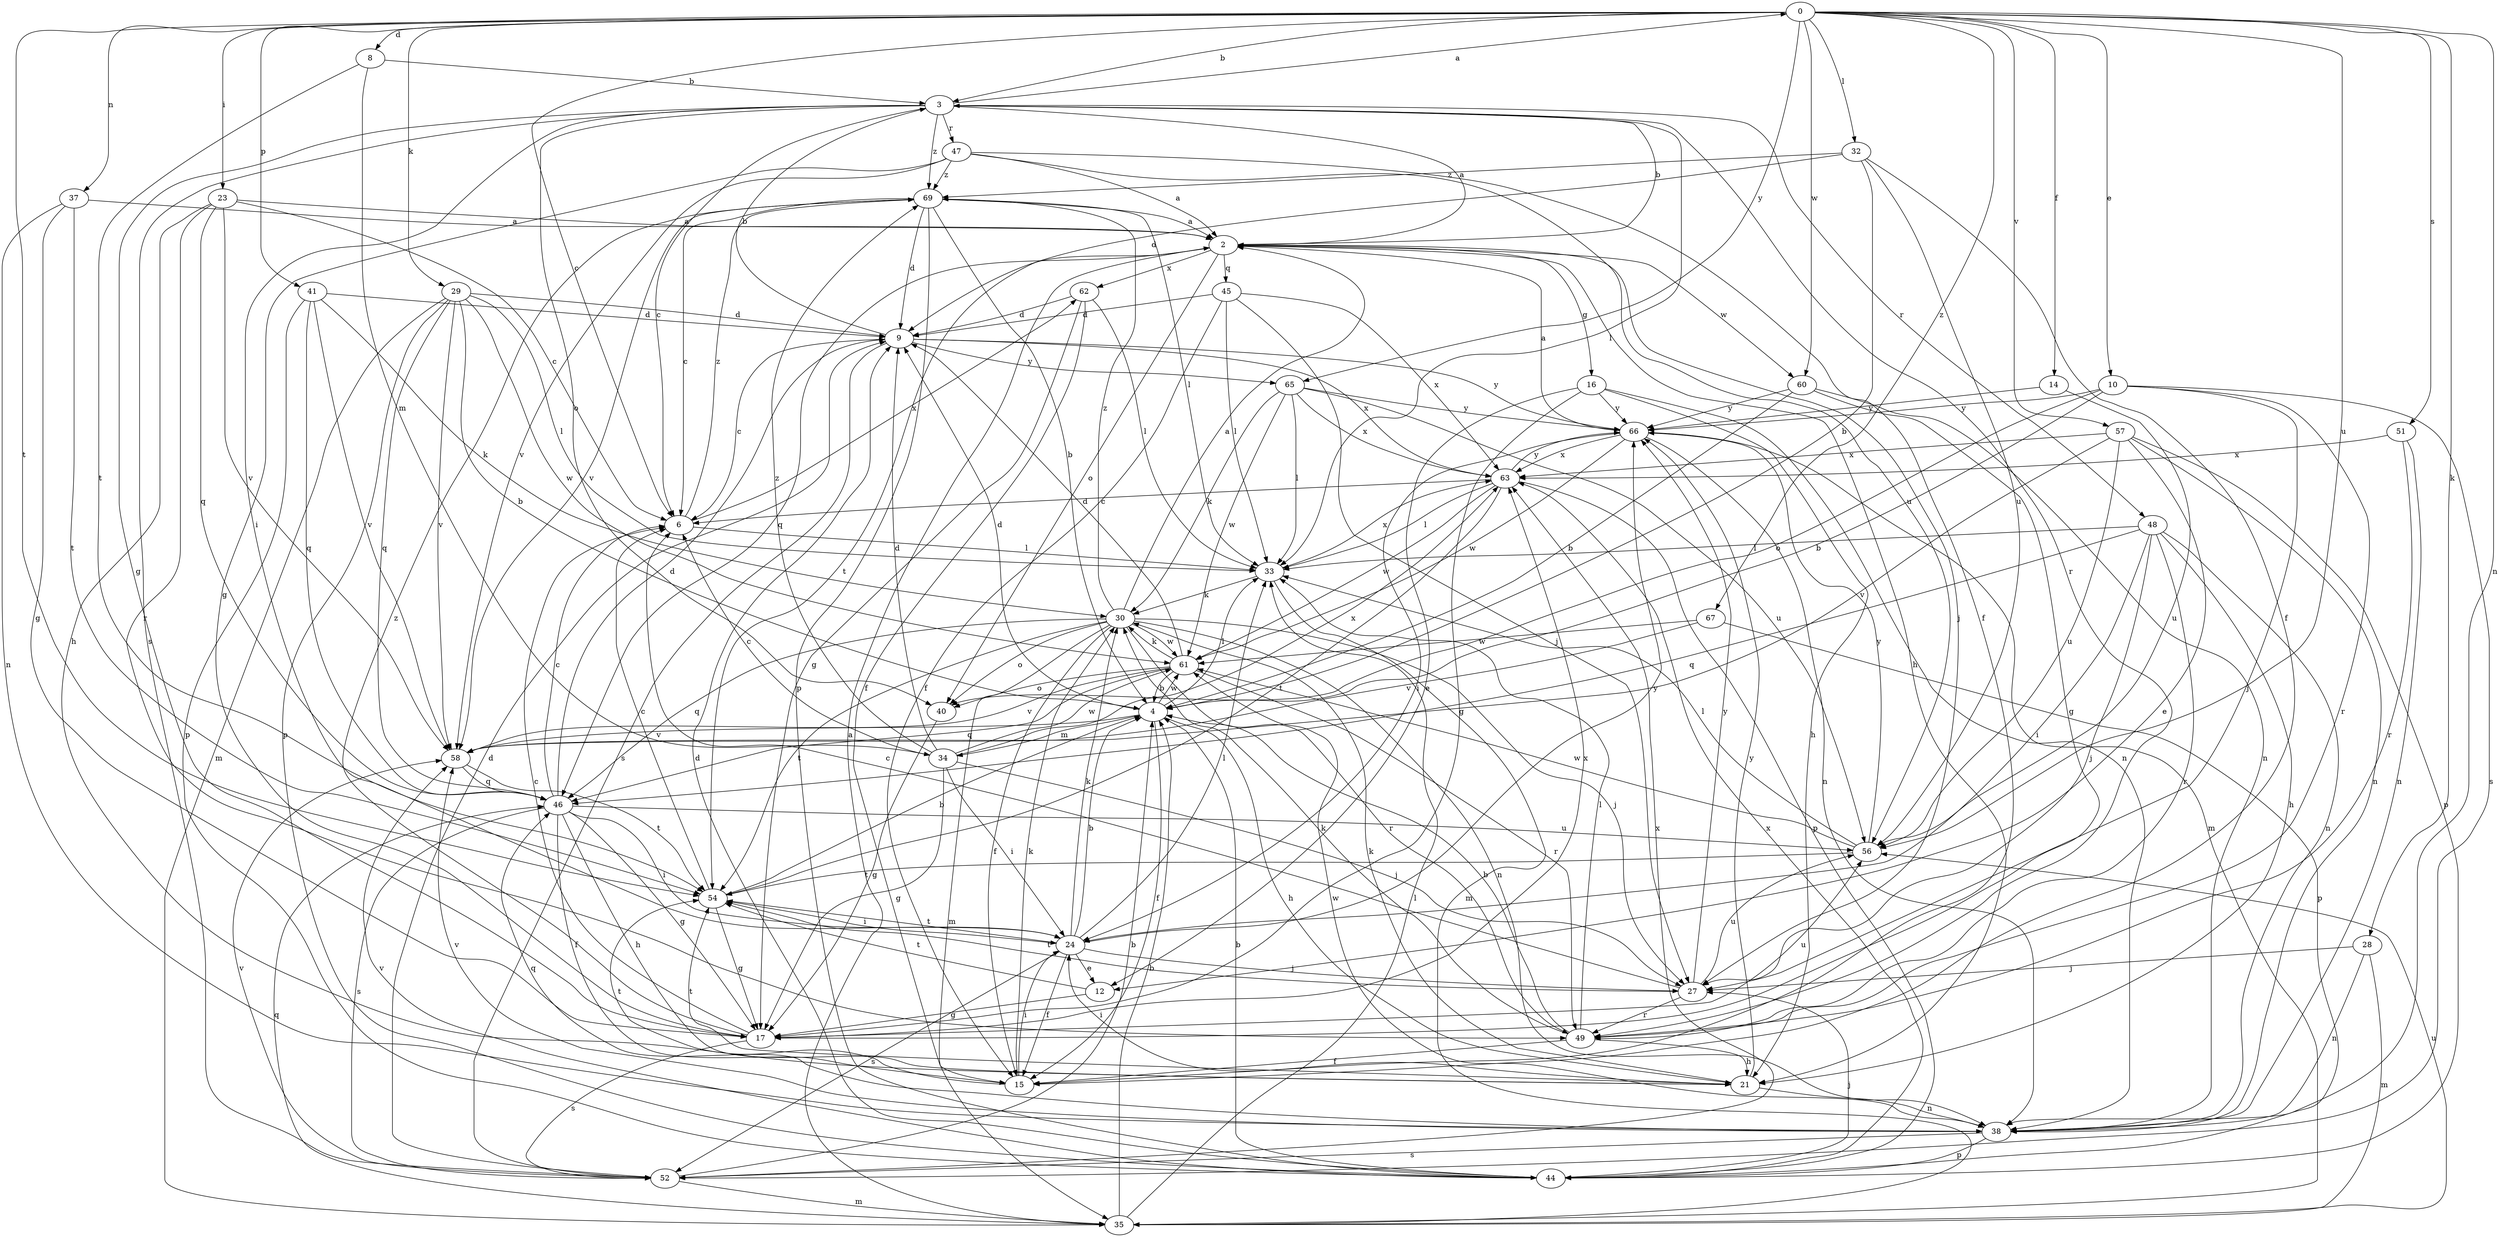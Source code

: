 strict digraph  {
0;
2;
3;
4;
6;
8;
9;
10;
12;
14;
15;
16;
17;
21;
23;
24;
27;
28;
29;
30;
32;
33;
34;
35;
37;
38;
40;
41;
44;
45;
46;
47;
48;
49;
51;
52;
54;
56;
57;
58;
60;
61;
62;
63;
65;
66;
67;
69;
0 -> 3  [label=b];
0 -> 6  [label=c];
0 -> 8  [label=d];
0 -> 10  [label=e];
0 -> 14  [label=f];
0 -> 23  [label=i];
0 -> 28  [label=k];
0 -> 29  [label=k];
0 -> 32  [label=l];
0 -> 37  [label=n];
0 -> 38  [label=n];
0 -> 41  [label=p];
0 -> 51  [label=s];
0 -> 54  [label=t];
0 -> 56  [label=u];
0 -> 57  [label=v];
0 -> 60  [label=w];
0 -> 65  [label=y];
0 -> 67  [label=z];
2 -> 3  [label=b];
2 -> 16  [label=g];
2 -> 21  [label=h];
2 -> 27  [label=j];
2 -> 40  [label=o];
2 -> 45  [label=q];
2 -> 46  [label=q];
2 -> 54  [label=t];
2 -> 60  [label=w];
2 -> 62  [label=x];
3 -> 0  [label=a];
3 -> 2  [label=a];
3 -> 6  [label=c];
3 -> 17  [label=g];
3 -> 24  [label=i];
3 -> 33  [label=l];
3 -> 40  [label=o];
3 -> 47  [label=r];
3 -> 48  [label=r];
3 -> 49  [label=r];
3 -> 52  [label=s];
3 -> 69  [label=z];
4 -> 9  [label=d];
4 -> 15  [label=f];
4 -> 21  [label=h];
4 -> 33  [label=l];
4 -> 34  [label=m];
4 -> 58  [label=v];
4 -> 61  [label=w];
6 -> 33  [label=l];
6 -> 62  [label=x];
6 -> 69  [label=z];
8 -> 3  [label=b];
8 -> 34  [label=m];
8 -> 54  [label=t];
9 -> 3  [label=b];
9 -> 6  [label=c];
9 -> 52  [label=s];
9 -> 63  [label=x];
9 -> 65  [label=y];
9 -> 66  [label=y];
10 -> 4  [label=b];
10 -> 27  [label=j];
10 -> 40  [label=o];
10 -> 49  [label=r];
10 -> 52  [label=s];
10 -> 66  [label=y];
12 -> 17  [label=g];
12 -> 54  [label=t];
14 -> 56  [label=u];
14 -> 66  [label=y];
15 -> 24  [label=i];
15 -> 30  [label=k];
15 -> 54  [label=t];
16 -> 12  [label=e];
16 -> 17  [label=g];
16 -> 21  [label=h];
16 -> 38  [label=n];
16 -> 66  [label=y];
17 -> 6  [label=c];
17 -> 52  [label=s];
17 -> 56  [label=u];
17 -> 63  [label=x];
17 -> 69  [label=z];
21 -> 24  [label=i];
21 -> 30  [label=k];
21 -> 38  [label=n];
21 -> 54  [label=t];
21 -> 66  [label=y];
23 -> 2  [label=a];
23 -> 6  [label=c];
23 -> 21  [label=h];
23 -> 46  [label=q];
23 -> 49  [label=r];
23 -> 58  [label=v];
24 -> 4  [label=b];
24 -> 12  [label=e];
24 -> 15  [label=f];
24 -> 27  [label=j];
24 -> 30  [label=k];
24 -> 33  [label=l];
24 -> 52  [label=s];
24 -> 54  [label=t];
24 -> 66  [label=y];
27 -> 6  [label=c];
27 -> 49  [label=r];
27 -> 54  [label=t];
27 -> 56  [label=u];
27 -> 66  [label=y];
28 -> 27  [label=j];
28 -> 35  [label=m];
28 -> 38  [label=n];
29 -> 4  [label=b];
29 -> 9  [label=d];
29 -> 33  [label=l];
29 -> 35  [label=m];
29 -> 44  [label=p];
29 -> 46  [label=q];
29 -> 58  [label=v];
29 -> 61  [label=w];
30 -> 2  [label=a];
30 -> 15  [label=f];
30 -> 27  [label=j];
30 -> 35  [label=m];
30 -> 38  [label=n];
30 -> 40  [label=o];
30 -> 46  [label=q];
30 -> 49  [label=r];
30 -> 54  [label=t];
30 -> 61  [label=w];
30 -> 69  [label=z];
32 -> 4  [label=b];
32 -> 9  [label=d];
32 -> 15  [label=f];
32 -> 56  [label=u];
32 -> 69  [label=z];
33 -> 30  [label=k];
33 -> 35  [label=m];
33 -> 63  [label=x];
34 -> 6  [label=c];
34 -> 9  [label=d];
34 -> 17  [label=g];
34 -> 24  [label=i];
34 -> 27  [label=j];
34 -> 61  [label=w];
34 -> 63  [label=x];
34 -> 69  [label=z];
35 -> 2  [label=a];
35 -> 4  [label=b];
35 -> 33  [label=l];
35 -> 46  [label=q];
35 -> 56  [label=u];
37 -> 2  [label=a];
37 -> 17  [label=g];
37 -> 38  [label=n];
37 -> 54  [label=t];
38 -> 44  [label=p];
38 -> 46  [label=q];
38 -> 52  [label=s];
38 -> 58  [label=v];
38 -> 61  [label=w];
40 -> 17  [label=g];
41 -> 9  [label=d];
41 -> 30  [label=k];
41 -> 44  [label=p];
41 -> 46  [label=q];
41 -> 58  [label=v];
44 -> 4  [label=b];
44 -> 9  [label=d];
44 -> 27  [label=j];
44 -> 58  [label=v];
44 -> 63  [label=x];
45 -> 9  [label=d];
45 -> 15  [label=f];
45 -> 27  [label=j];
45 -> 33  [label=l];
45 -> 63  [label=x];
46 -> 6  [label=c];
46 -> 9  [label=d];
46 -> 15  [label=f];
46 -> 17  [label=g];
46 -> 21  [label=h];
46 -> 24  [label=i];
46 -> 52  [label=s];
46 -> 56  [label=u];
47 -> 2  [label=a];
47 -> 15  [label=f];
47 -> 17  [label=g];
47 -> 56  [label=u];
47 -> 58  [label=v];
47 -> 69  [label=z];
48 -> 21  [label=h];
48 -> 24  [label=i];
48 -> 27  [label=j];
48 -> 33  [label=l];
48 -> 38  [label=n];
48 -> 46  [label=q];
48 -> 49  [label=r];
49 -> 4  [label=b];
49 -> 15  [label=f];
49 -> 21  [label=h];
49 -> 30  [label=k];
49 -> 33  [label=l];
51 -> 38  [label=n];
51 -> 49  [label=r];
51 -> 63  [label=x];
52 -> 4  [label=b];
52 -> 9  [label=d];
52 -> 35  [label=m];
52 -> 58  [label=v];
52 -> 63  [label=x];
54 -> 4  [label=b];
54 -> 6  [label=c];
54 -> 17  [label=g];
54 -> 24  [label=i];
56 -> 33  [label=l];
56 -> 54  [label=t];
56 -> 61  [label=w];
56 -> 66  [label=y];
57 -> 12  [label=e];
57 -> 38  [label=n];
57 -> 44  [label=p];
57 -> 56  [label=u];
57 -> 58  [label=v];
57 -> 63  [label=x];
58 -> 46  [label=q];
58 -> 54  [label=t];
60 -> 4  [label=b];
60 -> 17  [label=g];
60 -> 38  [label=n];
60 -> 66  [label=y];
61 -> 4  [label=b];
61 -> 9  [label=d];
61 -> 30  [label=k];
61 -> 40  [label=o];
61 -> 46  [label=q];
61 -> 49  [label=r];
61 -> 58  [label=v];
62 -> 9  [label=d];
62 -> 15  [label=f];
62 -> 17  [label=g];
62 -> 33  [label=l];
63 -> 6  [label=c];
63 -> 33  [label=l];
63 -> 44  [label=p];
63 -> 54  [label=t];
63 -> 61  [label=w];
63 -> 66  [label=y];
65 -> 30  [label=k];
65 -> 33  [label=l];
65 -> 56  [label=u];
65 -> 61  [label=w];
65 -> 63  [label=x];
65 -> 66  [label=y];
66 -> 2  [label=a];
66 -> 24  [label=i];
66 -> 35  [label=m];
66 -> 38  [label=n];
66 -> 61  [label=w];
66 -> 63  [label=x];
67 -> 44  [label=p];
67 -> 58  [label=v];
67 -> 61  [label=w];
69 -> 2  [label=a];
69 -> 4  [label=b];
69 -> 6  [label=c];
69 -> 9  [label=d];
69 -> 33  [label=l];
69 -> 44  [label=p];
69 -> 58  [label=v];
}
